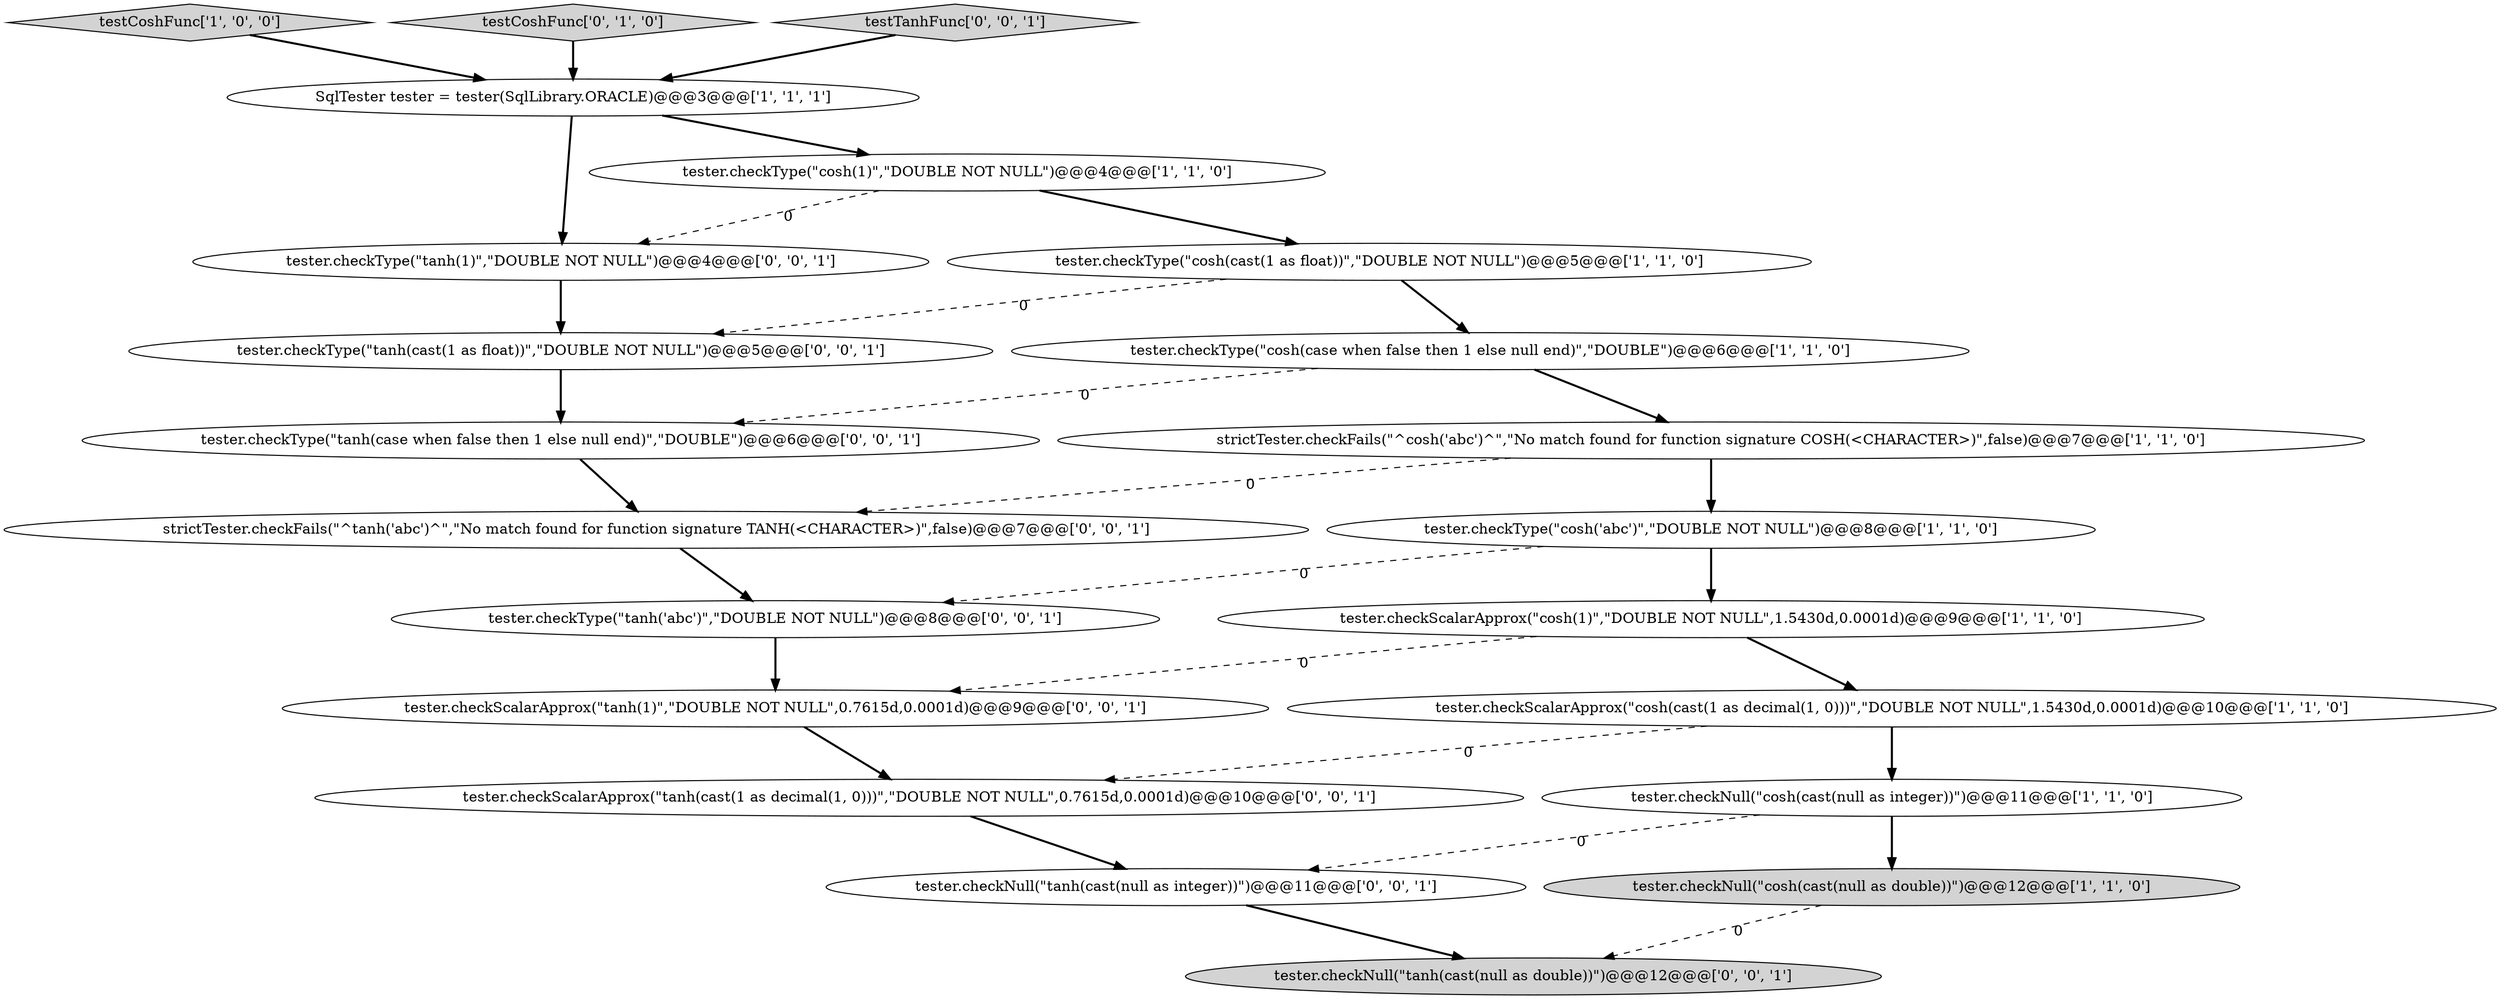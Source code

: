digraph {
5 [style = filled, label = "SqlTester tester = tester(SqlLibrary.ORACLE)@@@3@@@['1', '1', '1']", fillcolor = white, shape = ellipse image = "AAA0AAABBB1BBB"];
0 [style = filled, label = "tester.checkType(\"cosh(case when false then 1 else null end)\",\"DOUBLE\")@@@6@@@['1', '1', '0']", fillcolor = white, shape = ellipse image = "AAA0AAABBB1BBB"];
2 [style = filled, label = "testCoshFunc['1', '0', '0']", fillcolor = lightgray, shape = diamond image = "AAA0AAABBB1BBB"];
3 [style = filled, label = "tester.checkScalarApprox(\"cosh(1)\",\"DOUBLE NOT NULL\",1.5430d,0.0001d)@@@9@@@['1', '1', '0']", fillcolor = white, shape = ellipse image = "AAA0AAABBB1BBB"];
1 [style = filled, label = "tester.checkNull(\"cosh(cast(null as double))\")@@@12@@@['1', '1', '0']", fillcolor = lightgray, shape = ellipse image = "AAA0AAABBB1BBB"];
14 [style = filled, label = "tester.checkType(\"tanh('abc')\",\"DOUBLE NOT NULL\")@@@8@@@['0', '0', '1']", fillcolor = white, shape = ellipse image = "AAA0AAABBB3BBB"];
8 [style = filled, label = "tester.checkScalarApprox(\"cosh(cast(1 as decimal(1, 0)))\",\"DOUBLE NOT NULL\",1.5430d,0.0001d)@@@10@@@['1', '1', '0']", fillcolor = white, shape = ellipse image = "AAA0AAABBB1BBB"];
15 [style = filled, label = "tester.checkNull(\"tanh(cast(null as double))\")@@@12@@@['0', '0', '1']", fillcolor = lightgray, shape = ellipse image = "AAA0AAABBB3BBB"];
18 [style = filled, label = "tester.checkType(\"tanh(case when false then 1 else null end)\",\"DOUBLE\")@@@6@@@['0', '0', '1']", fillcolor = white, shape = ellipse image = "AAA0AAABBB3BBB"];
12 [style = filled, label = "tester.checkType(\"tanh(1)\",\"DOUBLE NOT NULL\")@@@4@@@['0', '0', '1']", fillcolor = white, shape = ellipse image = "AAA0AAABBB3BBB"];
6 [style = filled, label = "tester.checkType(\"cosh(cast(1 as float))\",\"DOUBLE NOT NULL\")@@@5@@@['1', '1', '0']", fillcolor = white, shape = ellipse image = "AAA0AAABBB1BBB"];
9 [style = filled, label = "tester.checkType(\"cosh(1)\",\"DOUBLE NOT NULL\")@@@4@@@['1', '1', '0']", fillcolor = white, shape = ellipse image = "AAA0AAABBB1BBB"];
13 [style = filled, label = "tester.checkScalarApprox(\"tanh(cast(1 as decimal(1, 0)))\",\"DOUBLE NOT NULL\",0.7615d,0.0001d)@@@10@@@['0', '0', '1']", fillcolor = white, shape = ellipse image = "AAA0AAABBB3BBB"];
20 [style = filled, label = "tester.checkType(\"tanh(cast(1 as float))\",\"DOUBLE NOT NULL\")@@@5@@@['0', '0', '1']", fillcolor = white, shape = ellipse image = "AAA0AAABBB3BBB"];
4 [style = filled, label = "tester.checkNull(\"cosh(cast(null as integer))\")@@@11@@@['1', '1', '0']", fillcolor = white, shape = ellipse image = "AAA0AAABBB1BBB"];
19 [style = filled, label = "tester.checkScalarApprox(\"tanh(1)\",\"DOUBLE NOT NULL\",0.7615d,0.0001d)@@@9@@@['0', '0', '1']", fillcolor = white, shape = ellipse image = "AAA0AAABBB3BBB"];
11 [style = filled, label = "testCoshFunc['0', '1', '0']", fillcolor = lightgray, shape = diamond image = "AAA0AAABBB2BBB"];
16 [style = filled, label = "tester.checkNull(\"tanh(cast(null as integer))\")@@@11@@@['0', '0', '1']", fillcolor = white, shape = ellipse image = "AAA0AAABBB3BBB"];
10 [style = filled, label = "strictTester.checkFails(\"^cosh('abc')^\",\"No match found for function signature COSH\(<CHARACTER>\)\",false)@@@7@@@['1', '1', '0']", fillcolor = white, shape = ellipse image = "AAA0AAABBB1BBB"];
7 [style = filled, label = "tester.checkType(\"cosh('abc')\",\"DOUBLE NOT NULL\")@@@8@@@['1', '1', '0']", fillcolor = white, shape = ellipse image = "AAA0AAABBB1BBB"];
17 [style = filled, label = "testTanhFunc['0', '0', '1']", fillcolor = lightgray, shape = diamond image = "AAA0AAABBB3BBB"];
21 [style = filled, label = "strictTester.checkFails(\"^tanh('abc')^\",\"No match found for function signature TANH\(<CHARACTER>\)\",false)@@@7@@@['0', '0', '1']", fillcolor = white, shape = ellipse image = "AAA0AAABBB3BBB"];
16->15 [style = bold, label=""];
17->5 [style = bold, label=""];
10->21 [style = dashed, label="0"];
4->16 [style = dashed, label="0"];
5->9 [style = bold, label=""];
6->20 [style = dashed, label="0"];
7->14 [style = dashed, label="0"];
1->15 [style = dashed, label="0"];
12->20 [style = bold, label=""];
14->19 [style = bold, label=""];
6->0 [style = bold, label=""];
10->7 [style = bold, label=""];
13->16 [style = bold, label=""];
7->3 [style = bold, label=""];
9->6 [style = bold, label=""];
8->13 [style = dashed, label="0"];
3->19 [style = dashed, label="0"];
20->18 [style = bold, label=""];
11->5 [style = bold, label=""];
0->10 [style = bold, label=""];
19->13 [style = bold, label=""];
5->12 [style = bold, label=""];
3->8 [style = bold, label=""];
0->18 [style = dashed, label="0"];
4->1 [style = bold, label=""];
9->12 [style = dashed, label="0"];
8->4 [style = bold, label=""];
18->21 [style = bold, label=""];
2->5 [style = bold, label=""];
21->14 [style = bold, label=""];
}
